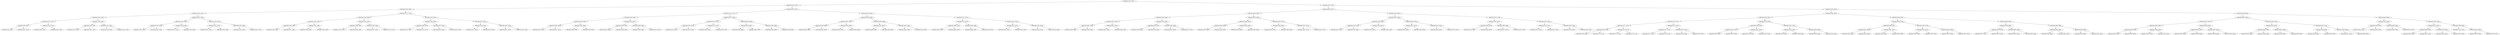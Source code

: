 digraph G{
1387770769 [label="Node{data=[4427, 4427]}"]
1387770769 -> 381008673
381008673 [label="Node{data=[4324, 4324]}"]
381008673 -> 144603494
144603494 [label="Node{data=[1458, 1458]}"]
144603494 -> 825027505
825027505 [label="Node{data=[1442, 1442]}"]
825027505 -> 1583938878
1583938878 [label="Node{data=[1434, 1434]}"]
1583938878 -> 1698638177
1698638177 [label="Node{data=[1357, 1357]}"]
1698638177 -> 504445417
504445417 [label="Node{data=[953, 953]}"]
504445417 -> 1211508985
1211508985 [label="Node{data=[443, 443]}"]
504445417 -> 1370402252
1370402252 [label="Node{data=[1047, 1047]}"]
1698638177 -> 1296495289
1296495289 [label="Node{data=[1414, 1414]}"]
1296495289 -> 1510950025
1510950025 [label="Node{data=[1401, 1401]}"]
1296495289 -> 596106961
596106961 [label="Node{data=[1433, 1433]}"]
1583938878 -> 123979680
123979680 [label="Node{data=[1438, 1438]}"]
123979680 -> 2102017743
2102017743 [label="Node{data=[1436, 1436]}"]
2102017743 -> 1564546787
1564546787 [label="Node{data=[1435, 1435]}"]
2102017743 -> 1085094604
1085094604 [label="Node{data=[1437, 1437]}"]
123979680 -> 1500167102
1500167102 [label="Node{data=[1440, 1440]}"]
1500167102 -> 1979337242
1979337242 [label="Node{data=[1439, 1439]}"]
1500167102 -> 542751816
542751816 [label="Node{data=[1441, 1441]}"]
825027505 -> 160143829
160143829 [label="Node{data=[1450, 1450]}"]
160143829 -> 87061521
87061521 [label="Node{data=[1446, 1446]}"]
87061521 -> 574444599
574444599 [label="Node{data=[1444, 1444]}"]
574444599 -> 1332418500
1332418500 [label="Node{data=[1443, 1443]}"]
574444599 -> 452688589
452688589 [label="Node{data=[1445, 1445]}"]
87061521 -> 476910975
476910975 [label="Node{data=[1448, 1448]}"]
476910975 -> 1413047849
1413047849 [label="Node{data=[1447, 1447]}"]
476910975 -> 1132174941
1132174941 [label="Node{data=[1449, 1449]}"]
160143829 -> 43493869
43493869 [label="Node{data=[1454, 1454]}"]
43493869 -> 1982173741
1982173741 [label="Node{data=[1452, 1452]}"]
1982173741 -> 1764928238
1764928238 [label="Node{data=[1451, 1451]}"]
1982173741 -> 1982089443
1982089443 [label="Node{data=[1453, 1453]}"]
43493869 -> 1237540619
1237540619 [label="Node{data=[1456, 1456]}"]
1237540619 -> 330111204
330111204 [label="Node{data=[1455, 1455]}"]
1237540619 -> 1874113957
1874113957 [label="Node{data=[1457, 1457]}"]
144603494 -> 998480864
998480864 [label="Node{data=[1722, 1722]}"]
998480864 -> 1760276636
1760276636 [label="Node{data=[1466, 1466]}"]
1760276636 -> 326827869
326827869 [label="Node{data=[1462, 1462]}"]
326827869 -> 1495890186
1495890186 [label="Node{data=[1460, 1460]}"]
1495890186 -> 2127738196
2127738196 [label="Node{data=[1459, 1459]}"]
1495890186 -> 1258853698
1258853698 [label="Node{data=[1461, 1461]}"]
326827869 -> 256641897
256641897 [label="Node{data=[1464, 1464]}"]
256641897 -> 499110563
499110563 [label="Node{data=[1463, 1463]}"]
256641897 -> 1991027797
1991027797 [label="Node{data=[1465, 1465]}"]
1760276636 -> 2030146887
2030146887 [label="Node{data=[1470, 1470]}"]
2030146887 -> 385474125
385474125 [label="Node{data=[1468, 1468]}"]
385474125 -> 1974484219
1974484219 [label="Node{data=[1467, 1467]}"]
385474125 -> 1726871580
1726871580 [label="Node{data=[1469, 1469]}"]
2030146887 -> 330555947
330555947 [label="Node{data=[1580, 1580]}"]
330555947 -> 1264606630
1264606630 [label="Node{data=[1522, 1522]}"]
330555947 -> 1069807573
1069807573 [label="Node{data=[1719, 1719]}"]
998480864 -> 912770345
912770345 [label="Node{data=[4316, 4316]}"]
912770345 -> 977914740
977914740 [label="Node{data=[3169, 3169]}"]
977914740 -> 1930243318
1930243318 [label="Node{data=[2499, 2499]}"]
1930243318 -> 1397755933
1397755933 [label="Node{data=[2224, 2224]}"]
1930243318 -> 1536608723
1536608723 [label="Node{data=[2512, 2512]}"]
977914740 -> 804305854
804305854 [label="Node{data=[4287, 4287]}"]
804305854 -> 889210922
889210922 [label="Node{data=[4282, 4282]}"]
804305854 -> 1719891567
1719891567 [label="Node{data=[4315, 4315]}"]
912770345 -> 196535101
196535101 [label="Node{data=[4320, 4320]}"]
196535101 -> 556893374
556893374 [label="Node{data=[4318, 4318]}"]
556893374 -> 382192042
382192042 [label="Node{data=[4317, 4317]}"]
556893374 -> 1795880211
1795880211 [label="Node{data=[4319, 4319]}"]
196535101 -> 1461275716
1461275716 [label="Node{data=[4322, 4322]}"]
1461275716 -> 2048927341
2048927341 [label="Node{data=[4321, 4321]}"]
1461275716 -> 1384266266
1384266266 [label="Node{data=[4323, 4323]}"]
381008673 -> 1855782708
1855782708 [label="Node{data=[4387, 4387]}"]
1855782708 -> 1937438159
1937438159 [label="Node{data=[4371, 4371]}"]
1937438159 -> 135440003
135440003 [label="Node{data=[4363, 4363]}"]
135440003 -> 1258495857
1258495857 [label="Node{data=[4328, 4328]}"]
1258495857 -> 1114582138
1114582138 [label="Node{data=[4326, 4326]}"]
1114582138 -> 1713339765
1713339765 [label="Node{data=[4325, 4325]}"]
1114582138 -> 2074409355
2074409355 [label="Node{data=[4327, 4327]}"]
1258495857 -> 672110873
672110873 [label="Node{data=[4330, 4330]}"]
672110873 -> 322464926
322464926 [label="Node{data=[4329, 4329]}"]
672110873 -> 248598361
248598361 [label="Node{data=[4334, 4334]}"]
135440003 -> 1390774185
1390774185 [label="Node{data=[4367, 4367]}"]
1390774185 -> 108403645
108403645 [label="Node{data=[4365, 4365]}"]
108403645 -> 1459280753
1459280753 [label="Node{data=[4364, 4364]}"]
108403645 -> 1389751664
1389751664 [label="Node{data=[4366, 4366]}"]
1390774185 -> 745795660
745795660 [label="Node{data=[4369, 4369]}"]
745795660 -> 443461004
443461004 [label="Node{data=[4368, 4368]}"]
745795660 -> 441437411
441437411 [label="Node{data=[4370, 4370]}"]
1937438159 -> 1728842935
1728842935 [label="Node{data=[4379, 4379]}"]
1728842935 -> 1414422922
1414422922 [label="Node{data=[4375, 4375]}"]
1414422922 -> 1000584258
1000584258 [label="Node{data=[4373, 4373]}"]
1000584258 -> 1601130241
1601130241 [label="Node{data=[4372, 4372]}"]
1000584258 -> 1476495855
1476495855 [label="Node{data=[4374, 4374]}"]
1414422922 -> 2145706324
2145706324 [label="Node{data=[4377, 4377]}"]
2145706324 -> 1505971022
1505971022 [label="Node{data=[4376, 4376]}"]
2145706324 -> 2087784496
2087784496 [label="Node{data=[4378, 4378]}"]
1728842935 -> 686534816
686534816 [label="Node{data=[4383, 4383]}"]
686534816 -> 1885149864
1885149864 [label="Node{data=[4381, 4381]}"]
1885149864 -> 864532182
864532182 [label="Node{data=[4380, 4380]}"]
1885149864 -> 1191432198
1191432198 [label="Node{data=[4382, 4382]}"]
686534816 -> 840435446
840435446 [label="Node{data=[4385, 4385]}"]
840435446 -> 705221191
705221191 [label="Node{data=[4384, 4384]}"]
840435446 -> 607645910
607645910 [label="Node{data=[4386, 4386]}"]
1855782708 -> 2112718774
2112718774 [label="Node{data=[4403, 4403]}"]
2112718774 -> 254804299
254804299 [label="Node{data=[4395, 4395]}"]
254804299 -> 1665560576
1665560576 [label="Node{data=[4391, 4391]}"]
1665560576 -> 2028772862
2028772862 [label="Node{data=[4389, 4389]}"]
2028772862 -> 1772971362
1772971362 [label="Node{data=[4388, 4388]}"]
2028772862 -> 1712851781
1712851781 [label="Node{data=[4390, 4390]}"]
1665560576 -> 906928630
906928630 [label="Node{data=[4393, 4393]}"]
906928630 -> 714197412
714197412 [label="Node{data=[4392, 4392]}"]
906928630 -> 672477153
672477153 [label="Node{data=[4394, 4394]}"]
254804299 -> 242310021
242310021 [label="Node{data=[4399, 4399]}"]
242310021 -> 1295211180
1295211180 [label="Node{data=[4397, 4397]}"]
1295211180 -> 1774941767
1774941767 [label="Node{data=[4396, 4396]}"]
1295211180 -> 1755326136
1755326136 [label="Node{data=[4398, 4398]}"]
242310021 -> 1812587866
1812587866 [label="Node{data=[4401, 4401]}"]
1812587866 -> 1001923661
1001923661 [label="Node{data=[4400, 4400]}"]
1812587866 -> 158532659
158532659 [label="Node{data=[4402, 4402]}"]
2112718774 -> 1611626051
1611626051 [label="Node{data=[4411, 4411]}"]
1611626051 -> 1133476909
1133476909 [label="Node{data=[4407, 4407]}"]
1133476909 -> 963617373
963617373 [label="Node{data=[4405, 4405]}"]
963617373 -> 682388447
682388447 [label="Node{data=[4404, 4404]}"]
963617373 -> 864726503
864726503 [label="Node{data=[4406, 4406]}"]
1133476909 -> 199020975
199020975 [label="Node{data=[4409, 4409]}"]
199020975 -> 1340467139
1340467139 [label="Node{data=[4408, 4408]}"]
199020975 -> 81563507
81563507 [label="Node{data=[4410, 4410]}"]
1611626051 -> 1650454426
1650454426 [label="Node{data=[4415, 4415]}"]
1650454426 -> 266537943
266537943 [label="Node{data=[4413, 4413]}"]
266537943 -> 1868049943
1868049943 [label="Node{data=[4412, 4412]}"]
266537943 -> 262116248
262116248 [label="Node{data=[4414, 4414]}"]
1650454426 -> 312577742
312577742 [label="Node{data=[4425, 4425]}"]
312577742 -> 84640510
84640510 [label="Node{data=[4416, 4416]}"]
312577742 -> 730676446
730676446 [label="Node{data=[4426, 4426]}"]
1387770769 -> 1484618084
1484618084 [label="Node{data=[4767, 4767]}"]
1484618084 -> 1186224987
1186224987 [label="Node{data=[4474, 4474]}"]
1186224987 -> 535903489
535903489 [label="Node{data=[4458, 4458]}"]
535903489 -> 1566087661
1566087661 [label="Node{data=[4435, 4435]}"]
1566087661 -> 1851616635
1851616635 [label="Node{data=[4431, 4431]}"]
1851616635 -> 181898600
181898600 [label="Node{data=[4429, 4429]}"]
181898600 -> 475574278
475574278 [label="Node{data=[4428, 4428]}"]
181898600 -> 97965457
97965457 [label="Node{data=[4430, 4430]}"]
1851616635 -> 6641381
6641381 [label="Node{data=[4433, 4433]}"]
6641381 -> 921646924
921646924 [label="Node{data=[4432, 4432]}"]
6641381 -> 1877899543
1877899543 [label="Node{data=[4434, 4434]}"]
1566087661 -> 1546081062
1546081062 [label="Node{data=[4454, 4454]}"]
1546081062 -> 1985995833
1985995833 [label="Node{data=[4452, 4452]}"]
1985995833 -> 969271529
969271529 [label="Node{data=[4436, 4436]}"]
1985995833 -> 637474823
637474823 [label="Node{data=[4453, 4453]}"]
1546081062 -> 1135071741
1135071741 [label="Node{data=[4456, 4456]}"]
1135071741 -> 1246792604
1246792604 [label="Node{data=[4455, 4455]}"]
1135071741 -> 1548005535
1548005535 [label="Node{data=[4457, 4457]}"]
535903489 -> 19309616
19309616 [label="Node{data=[4466, 4466]}"]
19309616 -> 2087957968
2087957968 [label="Node{data=[4462, 4462]}"]
2087957968 -> 842128809
842128809 [label="Node{data=[4460, 4460]}"]
842128809 -> 1267225400
1267225400 [label="Node{data=[4459, 4459]}"]
842128809 -> 2142992733
2142992733 [label="Node{data=[4461, 4461]}"]
2087957968 -> 512204367
512204367 [label="Node{data=[4464, 4464]}"]
512204367 -> 585614499
585614499 [label="Node{data=[4463, 4463]}"]
512204367 -> 738148948
738148948 [label="Node{data=[4465, 4465]}"]
19309616 -> 254453735
254453735 [label="Node{data=[4470, 4470]}"]
254453735 -> 771564971
771564971 [label="Node{data=[4468, 4468]}"]
771564971 -> 824393323
824393323 [label="Node{data=[4467, 4467]}"]
771564971 -> 1612658681
1612658681 [label="Node{data=[4469, 4469]}"]
254453735 -> 986751362
986751362 [label="Node{data=[4472, 4472]}"]
986751362 -> 2126777102
2126777102 [label="Node{data=[4471, 4471]}"]
986751362 -> 1446814427
1446814427 [label="Node{data=[4473, 4473]}"]
1186224987 -> 1334175514
1334175514 [label="Node{data=[4623, 4623]}"]
1334175514 -> 1894159321
1894159321 [label="Node{data=[4615, 4615]}"]
1894159321 -> 782531248
782531248 [label="Node{data=[4560, 4560]}"]
782531248 -> 498941893
498941893 [label="Node{data=[4476, 4476]}"]
498941893 -> 2111874655
2111874655 [label="Node{data=[4475, 4475]}"]
498941893 -> 970754657
970754657 [label="Node{data=[4506, 4506]}"]
782531248 -> 874513936
874513936 [label="Node{data=[4613, 4613]}"]
874513936 -> 1075266630
1075266630 [label="Node{data=[4612, 4612]}"]
874513936 -> 951963717
951963717 [label="Node{data=[4614, 4614]}"]
1894159321 -> 1710213809
1710213809 [label="Node{data=[4619, 4619]}"]
1710213809 -> 1363890330
1363890330 [label="Node{data=[4617, 4617]}"]
1363890330 -> 721685377
721685377 [label="Node{data=[4616, 4616]}"]
1363890330 -> 2104351068
2104351068 [label="Node{data=[4618, 4618]}"]
1710213809 -> 1724661250
1724661250 [label="Node{data=[4621, 4621]}"]
1724661250 -> 1837657537
1837657537 [label="Node{data=[4620, 4620]}"]
1724661250 -> 1717255154
1717255154 [label="Node{data=[4622, 4622]}"]
1334175514 -> 1970256220
1970256220 [label="Node{data=[4724, 4724]}"]
1970256220 -> 1926538717
1926538717 [label="Node{data=[4627, 4627]}"]
1926538717 -> 1545353251
1545353251 [label="Node{data=[4625, 4625]}"]
1545353251 -> 1671892217
1671892217 [label="Node{data=[4624, 4624]}"]
1545353251 -> 1795878024
1795878024 [label="Node{data=[4626, 4626]}"]
1926538717 -> 1017595513
1017595513 [label="Node{data=[4694, 4694]}"]
1017595513 -> 21474542
21474542 [label="Node{data=[4672, 4672]}"]
1017595513 -> 1516026107
1516026107 [label="Node{data=[4703, 4703]}"]
1970256220 -> 1720611220
1720611220 [label="Node{data=[4763, 4763]}"]
1720611220 -> 1620866994
1620866994 [label="Node{data=[4761, 4761]}"]
1620866994 -> 1543538579
1543538579 [label="Node{data=[4733, 4733]}"]
1620866994 -> 1663330184
1663330184 [label="Node{data=[4762, 4762]}"]
1720611220 -> 1991489705
1991489705 [label="Node{data=[4765, 4765]}"]
1991489705 -> 1964073002
1964073002 [label="Node{data=[4764, 4764]}"]
1991489705 -> 771050756
771050756 [label="Node{data=[4766, 4766]}"]
1484618084 -> 1840080661
1840080661 [label="Node{data=[5092, 5092]}"]
1840080661 -> 112262393
112262393 [label="Node{data=[5041, 5041]}"]
112262393 -> 2019478581
2019478581 [label="Node{data=[5025, 5025]}"]
2019478581 -> 2143564631
2143564631 [label="Node{data=[4775, 4775]}"]
2143564631 -> 2044159605
2044159605 [label="Node{data=[4771, 4771]}"]
2044159605 -> 2021726850
2021726850 [label="Node{data=[4769, 4769]}"]
2021726850 -> 1982881475
1982881475 [label="Node{data=[4768, 4768]}"]
2021726850 -> 674268633
674268633 [label="Node{data=[4770, 4770]}"]
2044159605 -> 1788258916
1788258916 [label="Node{data=[4773, 4773]}"]
1788258916 -> 439613630
439613630 [label="Node{data=[4772, 4772]}"]
1788258916 -> 1845586813
1845586813 [label="Node{data=[4774, 4774]}"]
2143564631 -> 1119040809
1119040809 [label="Node{data=[4779, 4779]}"]
1119040809 -> 497640081
497640081 [label="Node{data=[4777, 4777]}"]
497640081 -> 408592274
408592274 [label="Node{data=[4776, 4776]}"]
497640081 -> 2103788903
2103788903 [label="Node{data=[4778, 4778]}"]
1119040809 -> 639905183
639905183 [label="Node{data=[4781, 4781]}"]
639905183 -> 1892646432
1892646432 [label="Node{data=[4780, 4780]}"]
639905183 -> 1017502116
1017502116 [label="Node{data=[4782, 4782]}"]
2019478581 -> 1807547690
1807547690 [label="Node{data=[5033, 5033]}"]
1807547690 -> 1827896599
1827896599 [label="Node{data=[5029, 5029]}"]
1827896599 -> 1741037783
1741037783 [label="Node{data=[5027, 5027]}"]
1741037783 -> 1966910834
1966910834 [label="Node{data=[5026, 5026]}"]
1741037783 -> 2036685650
2036685650 [label="Node{data=[5028, 5028]}"]
1827896599 -> 235506348
235506348 [label="Node{data=[5031, 5031]}"]
235506348 -> 1478480674
1478480674 [label="Node{data=[5030, 5030]}"]
235506348 -> 1222156910
1222156910 [label="Node{data=[5032, 5032]}"]
1807547690 -> 456450028
456450028 [label="Node{data=[5037, 5037]}"]
456450028 -> 1495952076
1495952076 [label="Node{data=[5035, 5035]}"]
1495952076 -> 2139759624
2139759624 [label="Node{data=[5034, 5034]}"]
1495952076 -> 1925984837
1925984837 [label="Node{data=[5036, 5036]}"]
456450028 -> 1337612367
1337612367 [label="Node{data=[5039, 5039]}"]
1337612367 -> 1171007358
1171007358 [label="Node{data=[5038, 5038]}"]
1337612367 -> 1799938475
1799938475 [label="Node{data=[5040, 5040]}"]
112262393 -> 2022025373
2022025373 [label="Node{data=[5076, 5076]}"]
2022025373 -> 1700851682
1700851682 [label="Node{data=[5049, 5049]}"]
1700851682 -> 1102300135
1102300135 [label="Node{data=[5045, 5045]}"]
1102300135 -> 1843017667
1843017667 [label="Node{data=[5043, 5043]}"]
1843017667 -> 953072549
953072549 [label="Node{data=[5042, 5042]}"]
1843017667 -> 1521700001
1521700001 [label="Node{data=[5044, 5044]}"]
1102300135 -> 96469227
96469227 [label="Node{data=[5047, 5047]}"]
96469227 -> 957893567
957893567 [label="Node{data=[5046, 5046]}"]
96469227 -> 1959189674
1959189674 [label="Node{data=[5048, 5048]}"]
1700851682 -> 877674711
877674711 [label="Node{data=[5053, 5053]}"]
877674711 -> 831707630
831707630 [label="Node{data=[5051, 5051]}"]
831707630 -> 1252796880
1252796880 [label="Node{data=[5050, 5050]}"]
831707630 -> 147689379
147689379 [label="Node{data=[5052, 5052]}"]
877674711 -> 1043144853
1043144853 [label="Node{data=[5055, 5055]}"]
1043144853 -> 433570583
433570583 [label="Node{data=[5054, 5054]}"]
1043144853 -> 840862548
840862548 [label="Node{data=[5075, 5075]}"]
2022025373 -> 1456122403
1456122403 [label="Node{data=[5084, 5084]}"]
1456122403 -> 20185575
20185575 [label="Node{data=[5080, 5080]}"]
20185575 -> 643605933
643605933 [label="Node{data=[5078, 5078]}"]
643605933 -> 1625214489
1625214489 [label="Node{data=[5077, 5077]}"]
643605933 -> 1665596307
1665596307 [label="Node{data=[5079, 5079]}"]
20185575 -> 1113384229
1113384229 [label="Node{data=[5082, 5082]}"]
1113384229 -> 32391438
32391438 [label="Node{data=[5081, 5081]}"]
1113384229 -> 391571756
391571756 [label="Node{data=[5083, 5083]}"]
1456122403 -> 1125650998
1125650998 [label="Node{data=[5088, 5088]}"]
1125650998 -> 1716040381
1716040381 [label="Node{data=[5086, 5086]}"]
1716040381 -> 366836043
366836043 [label="Node{data=[5085, 5085]}"]
1716040381 -> 895679829
895679829 [label="Node{data=[5087, 5087]}"]
1125650998 -> 921227373
921227373 [label="Node{data=[5090, 5090]}"]
921227373 -> 362172759
362172759 [label="Node{data=[5089, 5089]}"]
921227373 -> 1811903887
1811903887 [label="Node{data=[5091, 5091]}"]
1840080661 -> 1230353904
1230353904 [label="Node{data=[6440, 6440]}"]
1230353904 -> 961445647
961445647 [label="Node{data=[6393, 6393]}"]
961445647 -> 511024536
511024536 [label="Node{data=[5321, 5321]}"]
511024536 -> 238473428
238473428 [label="Node{data=[5096, 5096]}"]
238473428 -> 1789398743
1789398743 [label="Node{data=[5094, 5094]}"]
1789398743 -> 550806154
550806154 [label="Node{data=[5093, 5093]}"]
1789398743 -> 310338133
310338133 [label="Node{data=[5095, 5095]}"]
238473428 -> 720871614
720871614 [label="Node{data=[5098, 5098]}"]
720871614 -> 8637825
8637825 [label="Node{data=[5097, 5097]}"]
720871614 -> 96923625
96923625 [label="Node{data=[5291, 5291]}"]
511024536 -> 1816283342
1816283342 [label="Node{data=[6389, 6389]}"]
1816283342 -> 2066216872
2066216872 [label="Node{data=[6387, 6387]}"]
2066216872 -> 1700188808
1700188808 [label="Node{data=[5853, 5853]}"]
2066216872 -> 1474154604
1474154604 [label="Node{data=[6388, 6388]}"]
1816283342 -> 690484833
690484833 [label="Node{data=[6391, 6391]}"]
690484833 -> 1845091930
1845091930 [label="Node{data=[6390, 6390]}"]
690484833 -> 1047036927
1047036927 [label="Node{data=[6392, 6392]}"]
961445647 -> 118450926
118450926 [label="Node{data=[6401, 6401]}"]
118450926 -> 294453392
294453392 [label="Node{data=[6397, 6397]}"]
294453392 -> 841287669
841287669 [label="Node{data=[6395, 6395]}"]
841287669 -> 1210588469
1210588469 [label="Node{data=[6394, 6394]}"]
841287669 -> 873219780
873219780 [label="Node{data=[6396, 6396]}"]
294453392 -> 1308383573
1308383573 [label="Node{data=[6399, 6399]}"]
1308383573 -> 1467807152
1467807152 [label="Node{data=[6398, 6398]}"]
1308383573 -> 1597344735
1597344735 [label="Node{data=[6400, 6400]}"]
118450926 -> 165268635
165268635 [label="Node{data=[6411, 6411]}"]
165268635 -> 650119684
650119684 [label="Node{data=[6403, 6403]}"]
650119684 -> 379693593
379693593 [label="Node{data=[6402, 6402]}"]
650119684 -> 1706664033
1706664033 [label="Node{data=[6404, 6404]}"]
165268635 -> 583210329
583210329 [label="Node{data=[6438, 6438]}"]
583210329 -> 74820399
74820399 [label="Node{data=[6437, 6437]}"]
583210329 -> 522139866
522139866 [label="Node{data=[6439, 6439]}"]
1230353904 -> 932002288
932002288 [label="Node{data=[6448, 6448]}"]
932002288 -> 232692613
232692613 [label="Node{data=[6444, 6444]}"]
232692613 -> 609973698
609973698 [label="Node{data=[6442, 6442]}"]
609973698 -> 1122254971
1122254971 [label="Node{data=[6441, 6441]}"]
609973698 -> 477672302
477672302 [label="Node{data=[6443, 6443]}"]
232692613 -> 1694699991
1694699991 [label="Node{data=[6446, 6446]}"]
1694699991 -> 436837840
436837840 [label="Node{data=[6445, 6445]}"]
1694699991 -> 2056184178
2056184178 [label="Node{data=[6447, 6447]}"]
932002288 -> 590663310
590663310 [label="Node{data=[7949, 7949]}"]
590663310 -> 1581575830
1581575830 [label="Node{data=[6452, 6452]}"]
1581575830 -> 150278035
150278035 [label="Node{data=[6450, 6450]}"]
150278035 -> 92138126
92138126 [label="Node{data=[6449, 6449]}"]
150278035 -> 12059665
12059665 [label="Node{data=[6451, 6451]}"]
1581575830 -> 2037476046
2037476046 [label="Node{data=[6454, 6454]}"]
2037476046 -> 1507355620
1507355620 [label="Node{data=[6453, 6453]}"]
2037476046 -> 865846219
865846219 [label="Node{data=[6543, 6543]}"]
590663310 -> 1942208805
1942208805 [label="Node{data=[8630, 8630]}"]
1942208805 -> 26669705
26669705 [label="Node{data=[7973, 7973]}"]
1942208805 -> 453721620
453721620 [label="Node{data=[8833, 8833]}"]
453721620 -> 1994597157
1994597157 [label="Node{data=[8789, 8789]}"]
453721620 -> 457444917
457444917 [label="Node{data=[9175, 9175]}"]
}